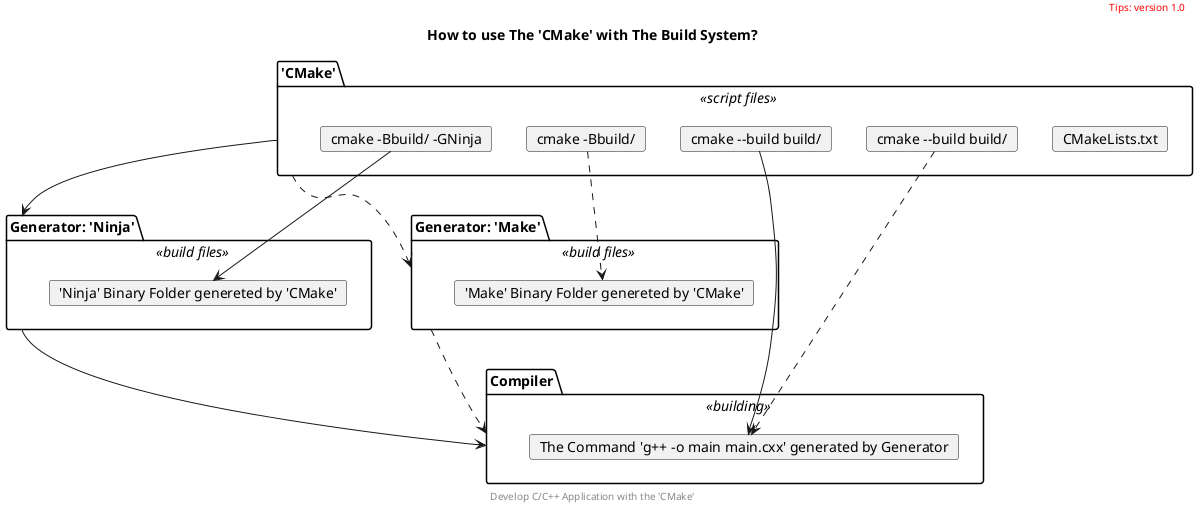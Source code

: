 @startuml
top to bottom direction
package "'CMake'" <<script files>> as cmake{
    card "CMakeLists.txt"

    card "cmake -Bbuild/ -GNinja" as sub1
    card "cmake -Bbuild/" as sub2
    card "cmake --build build/" as leaf12
    card "cmake --build build/" as leaf22

}


package "Generator: 'Ninja'" <<build files>> as ninja {
    card "'Ninja' Binary Folder genereted by 'CMake'" as leaf11
}

package "Generator: 'Make'" <<build files>> as make{
    card "'Make' Binary Folder genereted by 'CMake'" as leaf21
}

cmake --> ninja
cmake ..> make

sub1 --> leaf11
sub2 ..> leaf21

package "Compiler" <<building>> as cxx {
    card "The Command 'g++ -o main main.cxx' generated by Generator" as compiler
}

ninja --> cxx
make ..> cxx

leaf12 --> compiler
leaf22 ..> compiler

title
    How to use The 'CMake' with The Build System?
end title

header
<font color=red>Tips: version 1.0</font>
endheader

center footer Develop C/C++ Application with the 'CMake'

@enduml